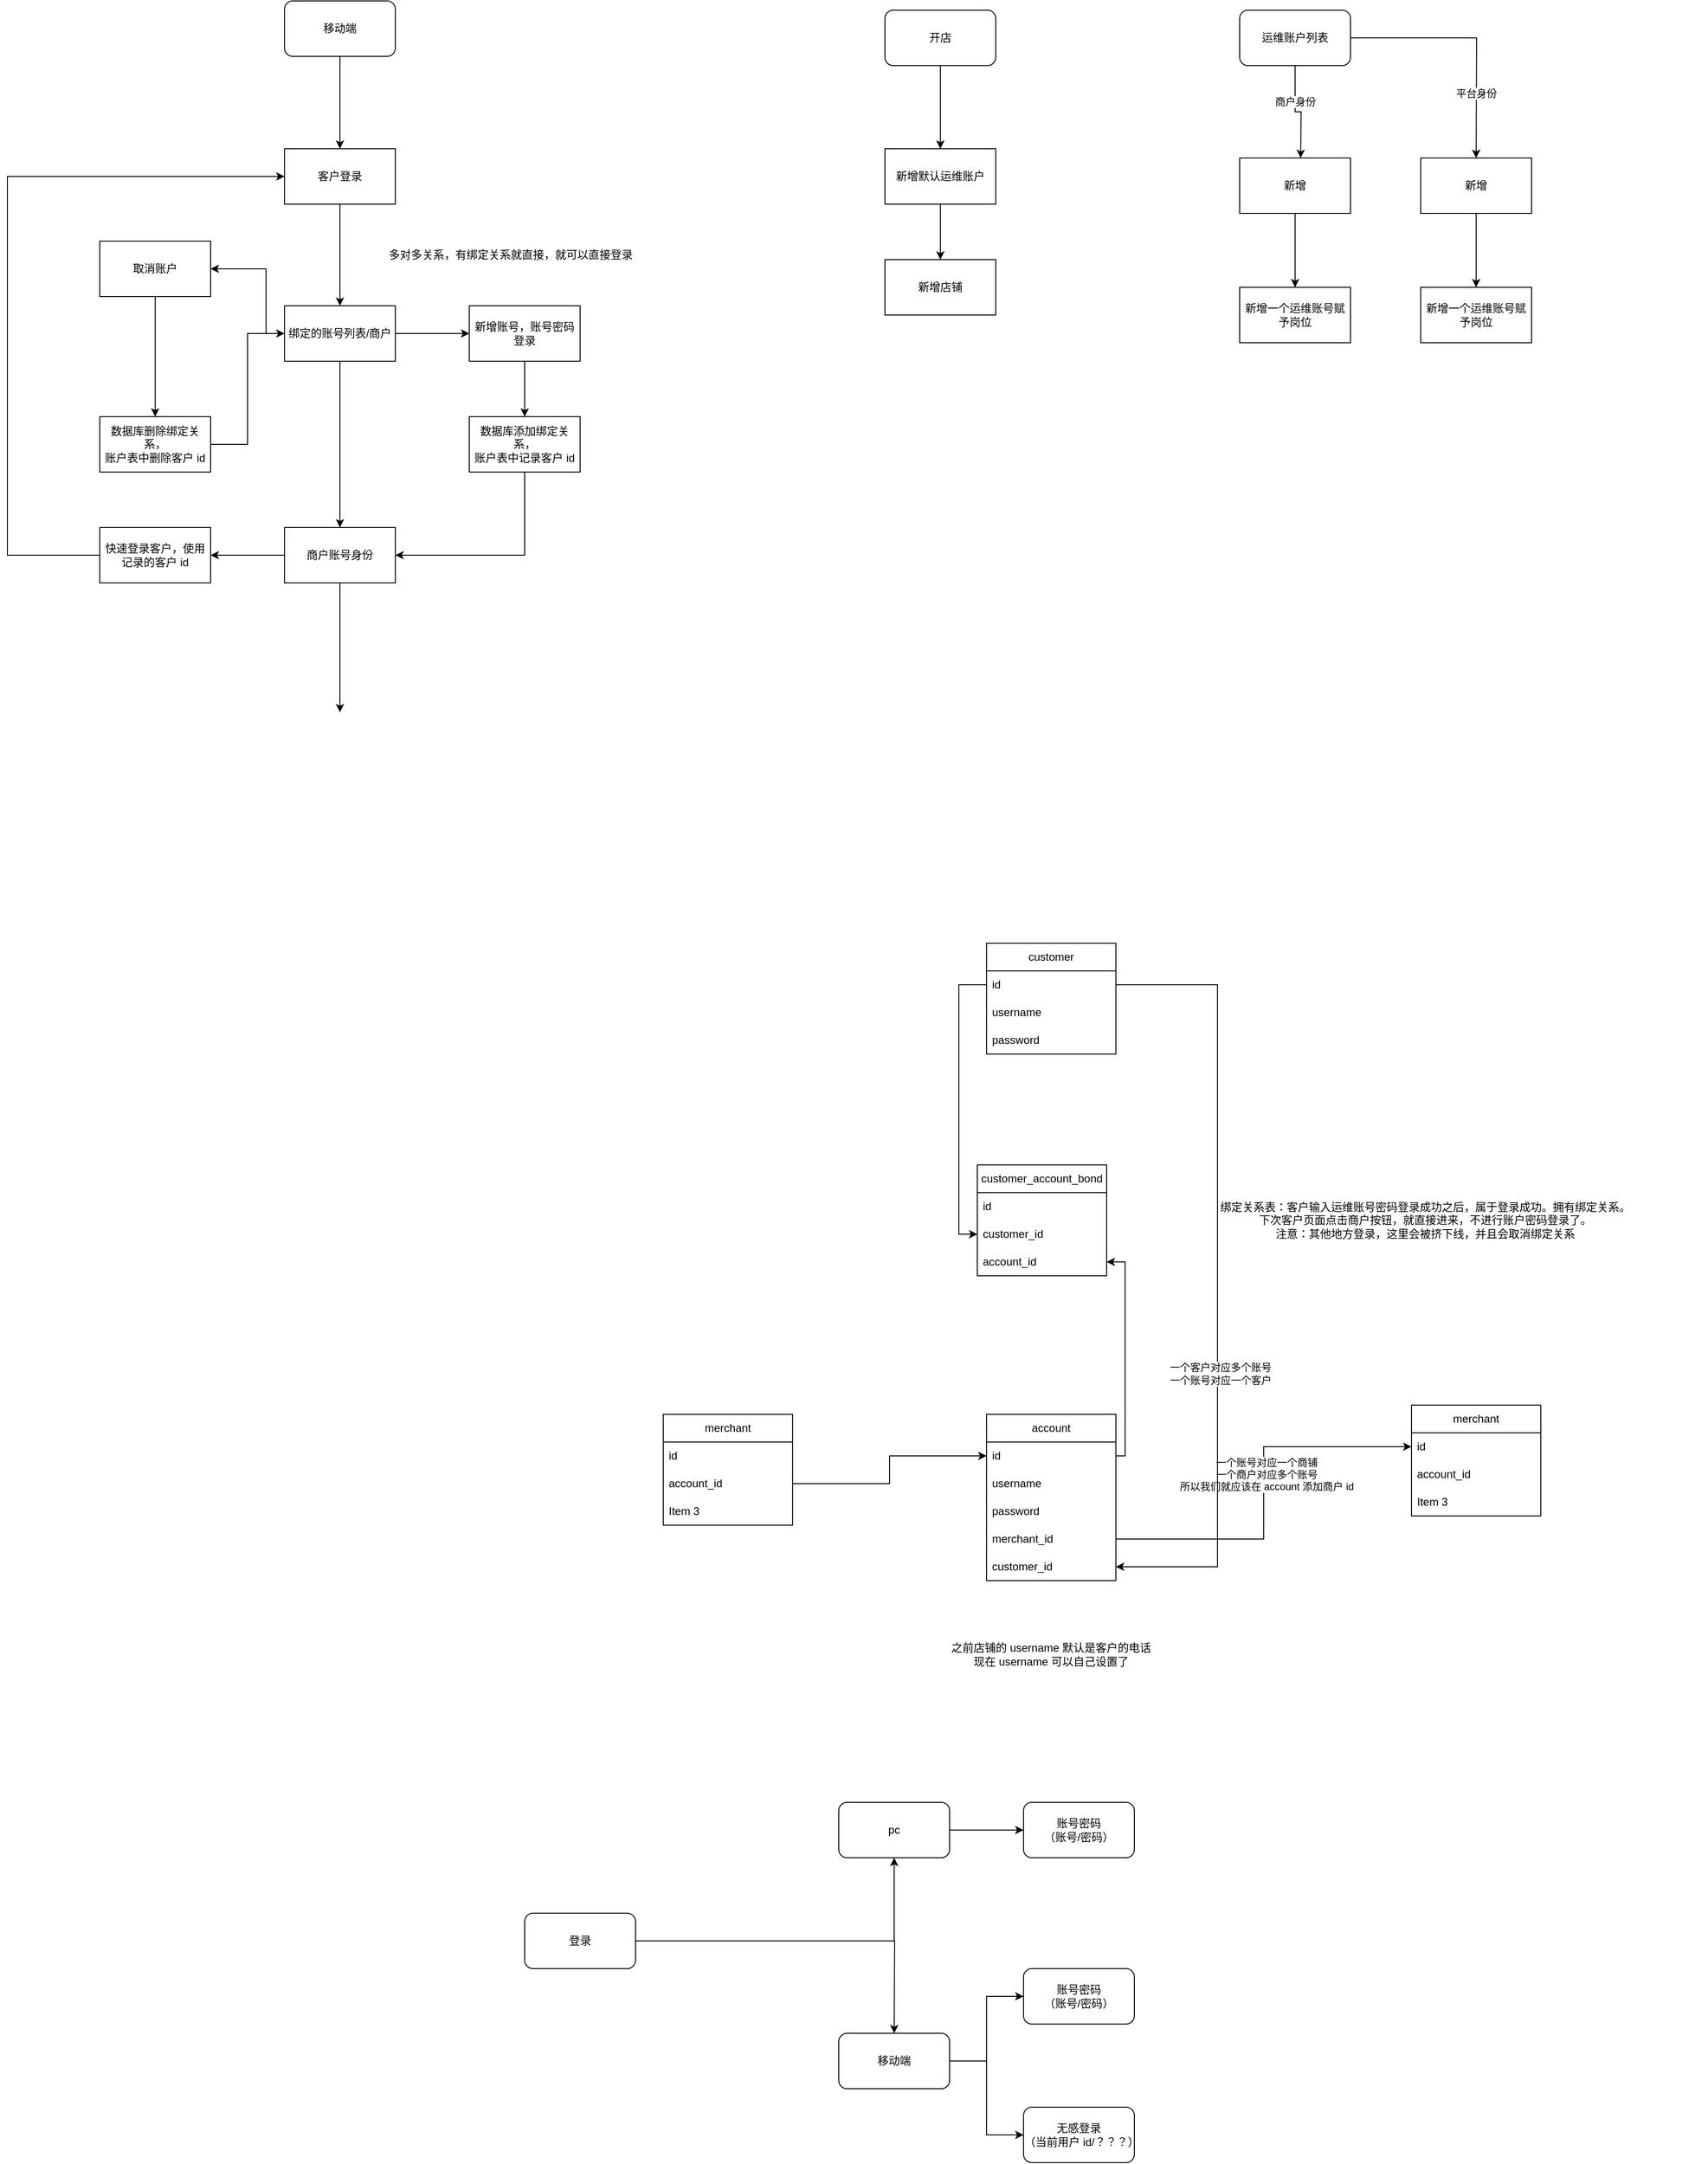 <mxfile version="27.1.5">
  <diagram name="第 1 页" id="qK7xhHb7ay0wdupCDEjq">
    <mxGraphModel dx="3959" dy="1209" grid="1" gridSize="10" guides="1" tooltips="1" connect="1" arrows="1" fold="1" page="1" pageScale="1" pageWidth="827" pageHeight="1169" math="0" shadow="0">
      <root>
        <mxCell id="0" />
        <mxCell id="1" parent="0" />
        <mxCell id="3-55reZfXw2jaAEWjRdC-6" style="edgeStyle=orthogonalEdgeStyle;rounded=0;orthogonalLoop=1;jettySize=auto;html=1;" parent="1" source="3-55reZfXw2jaAEWjRdC-1" edge="1">
          <mxGeometry relative="1" as="geometry">
            <mxPoint x="-560" y="510" as="targetPoint" />
          </mxGeometry>
        </mxCell>
        <mxCell id="3-55reZfXw2jaAEWjRdC-1" value="客户登录" style="rounded=0;whiteSpace=wrap;html=1;" parent="1" vertex="1">
          <mxGeometry x="-620" y="340" width="120" height="60" as="geometry" />
        </mxCell>
        <mxCell id="3-55reZfXw2jaAEWjRdC-5" style="edgeStyle=orthogonalEdgeStyle;rounded=0;orthogonalLoop=1;jettySize=auto;html=1;" parent="1" source="3-55reZfXw2jaAEWjRdC-2" target="3-55reZfXw2jaAEWjRdC-1" edge="1">
          <mxGeometry relative="1" as="geometry" />
        </mxCell>
        <mxCell id="3-55reZfXw2jaAEWjRdC-2" value="移动端" style="rounded=1;whiteSpace=wrap;html=1;" parent="1" vertex="1">
          <mxGeometry x="-620" y="180" width="120" height="60" as="geometry" />
        </mxCell>
        <mxCell id="3-55reZfXw2jaAEWjRdC-75" value="" style="edgeStyle=orthogonalEdgeStyle;rounded=0;orthogonalLoop=1;jettySize=auto;html=1;" parent="1" source="3-55reZfXw2jaAEWjRdC-7" target="3-55reZfXw2jaAEWjRdC-74" edge="1">
          <mxGeometry relative="1" as="geometry" />
        </mxCell>
        <mxCell id="3-55reZfXw2jaAEWjRdC-77" value="" style="edgeStyle=orthogonalEdgeStyle;rounded=0;orthogonalLoop=1;jettySize=auto;html=1;" parent="1" source="3-55reZfXw2jaAEWjRdC-7" target="3-55reZfXw2jaAEWjRdC-76" edge="1">
          <mxGeometry relative="1" as="geometry" />
        </mxCell>
        <mxCell id="3-55reZfXw2jaAEWjRdC-89" value="" style="edgeStyle=orthogonalEdgeStyle;rounded=0;orthogonalLoop=1;jettySize=auto;html=1;" parent="1" source="3-55reZfXw2jaAEWjRdC-7" target="3-55reZfXw2jaAEWjRdC-88" edge="1">
          <mxGeometry relative="1" as="geometry">
            <Array as="points">
              <mxPoint x="-640" y="540" />
              <mxPoint x="-640" y="470" />
            </Array>
          </mxGeometry>
        </mxCell>
        <mxCell id="3-55reZfXw2jaAEWjRdC-7" value="绑定的账号列表/商户" style="rounded=0;whiteSpace=wrap;html=1;" parent="1" vertex="1">
          <mxGeometry x="-620" y="510" width="120" height="60" as="geometry" />
        </mxCell>
        <mxCell id="3-55reZfXw2jaAEWjRdC-14" value="多对多关系，有绑定关系就直接，就可以直接登录" style="text;html=1;align=center;verticalAlign=middle;whiteSpace=wrap;rounded=0;" parent="1" vertex="1">
          <mxGeometry x="-520" y="440" width="290" height="30" as="geometry" />
        </mxCell>
        <mxCell id="3-55reZfXw2jaAEWjRdC-16" style="edgeStyle=orthogonalEdgeStyle;rounded=0;orthogonalLoop=1;jettySize=auto;html=1;" parent="1" source="3-55reZfXw2jaAEWjRdC-15" edge="1">
          <mxGeometry relative="1" as="geometry">
            <mxPoint x="90" y="340" as="targetPoint" />
          </mxGeometry>
        </mxCell>
        <mxCell id="3-55reZfXw2jaAEWjRdC-15" value="开店" style="rounded=1;whiteSpace=wrap;html=1;" parent="1" vertex="1">
          <mxGeometry x="30" y="190" width="120" height="60" as="geometry" />
        </mxCell>
        <mxCell id="3-55reZfXw2jaAEWjRdC-18" style="edgeStyle=orthogonalEdgeStyle;rounded=0;orthogonalLoop=1;jettySize=auto;html=1;" parent="1" source="3-55reZfXw2jaAEWjRdC-17" edge="1">
          <mxGeometry relative="1" as="geometry">
            <mxPoint x="90" y="460" as="targetPoint" />
          </mxGeometry>
        </mxCell>
        <mxCell id="3-55reZfXw2jaAEWjRdC-17" value="新增默认运维账户" style="rounded=0;whiteSpace=wrap;html=1;" parent="1" vertex="1">
          <mxGeometry x="30" y="340" width="120" height="60" as="geometry" />
        </mxCell>
        <mxCell id="3-55reZfXw2jaAEWjRdC-19" value="新增店铺" style="rounded=0;whiteSpace=wrap;html=1;" parent="1" vertex="1">
          <mxGeometry x="30" y="460" width="120" height="60" as="geometry" />
        </mxCell>
        <mxCell id="3-55reZfXw2jaAEWjRdC-21" style="edgeStyle=orthogonalEdgeStyle;rounded=0;orthogonalLoop=1;jettySize=auto;html=1;" parent="1" source="3-55reZfXw2jaAEWjRdC-20" edge="1">
          <mxGeometry relative="1" as="geometry">
            <mxPoint x="480" y="350" as="targetPoint" />
          </mxGeometry>
        </mxCell>
        <mxCell id="3-55reZfXw2jaAEWjRdC-28" value="商户身份" style="edgeLabel;html=1;align=center;verticalAlign=middle;resizable=0;points=[];" parent="3-55reZfXw2jaAEWjRdC-21" vertex="1" connectable="0">
          <mxGeometry x="-0.268" relative="1" as="geometry">
            <mxPoint as="offset" />
          </mxGeometry>
        </mxCell>
        <mxCell id="3-55reZfXw2jaAEWjRdC-23" style="edgeStyle=orthogonalEdgeStyle;rounded=0;orthogonalLoop=1;jettySize=auto;html=1;" parent="1" source="3-55reZfXw2jaAEWjRdC-20" edge="1">
          <mxGeometry relative="1" as="geometry">
            <mxPoint x="670" y="350" as="targetPoint" />
          </mxGeometry>
        </mxCell>
        <mxCell id="3-55reZfXw2jaAEWjRdC-29" value="平台身份" style="edgeLabel;html=1;align=center;verticalAlign=middle;resizable=0;points=[];" parent="3-55reZfXw2jaAEWjRdC-23" vertex="1" connectable="0">
          <mxGeometry x="0.475" y="-1" relative="1" as="geometry">
            <mxPoint as="offset" />
          </mxGeometry>
        </mxCell>
        <mxCell id="3-55reZfXw2jaAEWjRdC-20" value="运维账户列表" style="rounded=1;whiteSpace=wrap;html=1;" parent="1" vertex="1">
          <mxGeometry x="414" y="190" width="120" height="60" as="geometry" />
        </mxCell>
        <mxCell id="3-55reZfXw2jaAEWjRdC-32" value="" style="edgeStyle=orthogonalEdgeStyle;rounded=0;orthogonalLoop=1;jettySize=auto;html=1;" parent="1" source="3-55reZfXw2jaAEWjRdC-22" target="3-55reZfXw2jaAEWjRdC-31" edge="1">
          <mxGeometry relative="1" as="geometry" />
        </mxCell>
        <mxCell id="3-55reZfXw2jaAEWjRdC-22" value="新增" style="rounded=0;whiteSpace=wrap;html=1;" parent="1" vertex="1">
          <mxGeometry x="414" y="350" width="120" height="60" as="geometry" />
        </mxCell>
        <mxCell id="3-55reZfXw2jaAEWjRdC-35" value="" style="edgeStyle=orthogonalEdgeStyle;rounded=0;orthogonalLoop=1;jettySize=auto;html=1;" parent="1" source="3-55reZfXw2jaAEWjRdC-25" target="3-55reZfXw2jaAEWjRdC-34" edge="1">
          <mxGeometry relative="1" as="geometry" />
        </mxCell>
        <mxCell id="3-55reZfXw2jaAEWjRdC-25" value="新增" style="rounded=0;whiteSpace=wrap;html=1;" parent="1" vertex="1">
          <mxGeometry x="610" y="350" width="120" height="60" as="geometry" />
        </mxCell>
        <mxCell id="3-55reZfXw2jaAEWjRdC-31" value="新增一个运维账号赋予岗位" style="whiteSpace=wrap;html=1;rounded=0;" parent="1" vertex="1">
          <mxGeometry x="414" y="490" width="120" height="60" as="geometry" />
        </mxCell>
        <mxCell id="3-55reZfXw2jaAEWjRdC-34" value="新增一个运维账号赋予岗位" style="rounded=0;whiteSpace=wrap;html=1;" parent="1" vertex="1">
          <mxGeometry x="610" y="490" width="120" height="60" as="geometry" />
        </mxCell>
        <mxCell id="3-55reZfXw2jaAEWjRdC-36" value="merchant" style="swimlane;fontStyle=0;childLayout=stackLayout;horizontal=1;startSize=30;horizontalStack=0;resizeParent=1;resizeParentMax=0;resizeLast=0;collapsible=1;marginBottom=0;whiteSpace=wrap;html=1;" parent="1" vertex="1">
          <mxGeometry x="-210" y="1710" width="140" height="120" as="geometry" />
        </mxCell>
        <mxCell id="3-55reZfXw2jaAEWjRdC-37" value="id" style="text;strokeColor=none;fillColor=none;align=left;verticalAlign=middle;spacingLeft=4;spacingRight=4;overflow=hidden;points=[[0,0.5],[1,0.5]];portConstraint=eastwest;rotatable=0;whiteSpace=wrap;html=1;" parent="3-55reZfXw2jaAEWjRdC-36" vertex="1">
          <mxGeometry y="30" width="140" height="30" as="geometry" />
        </mxCell>
        <mxCell id="3-55reZfXw2jaAEWjRdC-38" value="account_id" style="text;strokeColor=none;fillColor=none;align=left;verticalAlign=middle;spacingLeft=4;spacingRight=4;overflow=hidden;points=[[0,0.5],[1,0.5]];portConstraint=eastwest;rotatable=0;whiteSpace=wrap;html=1;" parent="3-55reZfXw2jaAEWjRdC-36" vertex="1">
          <mxGeometry y="60" width="140" height="30" as="geometry" />
        </mxCell>
        <mxCell id="3-55reZfXw2jaAEWjRdC-39" value="Item 3" style="text;strokeColor=none;fillColor=none;align=left;verticalAlign=middle;spacingLeft=4;spacingRight=4;overflow=hidden;points=[[0,0.5],[1,0.5]];portConstraint=eastwest;rotatable=0;whiteSpace=wrap;html=1;" parent="3-55reZfXw2jaAEWjRdC-36" vertex="1">
          <mxGeometry y="90" width="140" height="30" as="geometry" />
        </mxCell>
        <mxCell id="3-55reZfXw2jaAEWjRdC-41" value="account" style="swimlane;fontStyle=0;childLayout=stackLayout;horizontal=1;startSize=30;horizontalStack=0;resizeParent=1;resizeParentMax=0;resizeLast=0;collapsible=1;marginBottom=0;whiteSpace=wrap;html=1;" parent="1" vertex="1">
          <mxGeometry x="140" y="1710" width="140" height="180" as="geometry">
            <mxRectangle x="-100" y="960" width="80" height="30" as="alternateBounds" />
          </mxGeometry>
        </mxCell>
        <mxCell id="3-55reZfXw2jaAEWjRdC-42" value="id" style="text;strokeColor=none;fillColor=none;align=left;verticalAlign=middle;spacingLeft=4;spacingRight=4;overflow=hidden;points=[[0,0.5],[1,0.5]];portConstraint=eastwest;rotatable=0;whiteSpace=wrap;html=1;" parent="3-55reZfXw2jaAEWjRdC-41" vertex="1">
          <mxGeometry y="30" width="140" height="30" as="geometry" />
        </mxCell>
        <mxCell id="3-55reZfXw2jaAEWjRdC-43" value="username" style="text;strokeColor=none;fillColor=none;align=left;verticalAlign=middle;spacingLeft=4;spacingRight=4;overflow=hidden;points=[[0,0.5],[1,0.5]];portConstraint=eastwest;rotatable=0;whiteSpace=wrap;html=1;" parent="3-55reZfXw2jaAEWjRdC-41" vertex="1">
          <mxGeometry y="60" width="140" height="30" as="geometry" />
        </mxCell>
        <mxCell id="3-55reZfXw2jaAEWjRdC-44" value="password" style="text;strokeColor=none;fillColor=none;align=left;verticalAlign=middle;spacingLeft=4;spacingRight=4;overflow=hidden;points=[[0,0.5],[1,0.5]];portConstraint=eastwest;rotatable=0;whiteSpace=wrap;html=1;" parent="3-55reZfXw2jaAEWjRdC-41" vertex="1">
          <mxGeometry y="90" width="140" height="30" as="geometry" />
        </mxCell>
        <mxCell id="3-55reZfXw2jaAEWjRdC-46" value="merchant_id" style="text;strokeColor=none;fillColor=none;align=left;verticalAlign=middle;spacingLeft=4;spacingRight=4;overflow=hidden;points=[[0,0.5],[1,0.5]];portConstraint=eastwest;rotatable=0;whiteSpace=wrap;html=1;" parent="3-55reZfXw2jaAEWjRdC-41" vertex="1">
          <mxGeometry y="120" width="140" height="30" as="geometry" />
        </mxCell>
        <mxCell id="3-55reZfXw2jaAEWjRdC-68" value="customer_id" style="text;strokeColor=none;fillColor=none;align=left;verticalAlign=middle;spacingLeft=4;spacingRight=4;overflow=hidden;points=[[0,0.5],[1,0.5]];portConstraint=eastwest;rotatable=0;whiteSpace=wrap;html=1;" parent="3-55reZfXw2jaAEWjRdC-41" vertex="1">
          <mxGeometry y="150" width="140" height="30" as="geometry" />
        </mxCell>
        <mxCell id="3-55reZfXw2jaAEWjRdC-45" style="edgeStyle=orthogonalEdgeStyle;rounded=0;orthogonalLoop=1;jettySize=auto;html=1;" parent="1" source="3-55reZfXw2jaAEWjRdC-38" target="3-55reZfXw2jaAEWjRdC-42" edge="1">
          <mxGeometry relative="1" as="geometry" />
        </mxCell>
        <mxCell id="3-55reZfXw2jaAEWjRdC-48" value="merchant" style="swimlane;fontStyle=0;childLayout=stackLayout;horizontal=1;startSize=30;horizontalStack=0;resizeParent=1;resizeParentMax=0;resizeLast=0;collapsible=1;marginBottom=0;whiteSpace=wrap;html=1;" parent="1" vertex="1">
          <mxGeometry x="600" y="1700" width="140" height="120" as="geometry" />
        </mxCell>
        <mxCell id="3-55reZfXw2jaAEWjRdC-49" value="id" style="text;strokeColor=none;fillColor=none;align=left;verticalAlign=middle;spacingLeft=4;spacingRight=4;overflow=hidden;points=[[0,0.5],[1,0.5]];portConstraint=eastwest;rotatable=0;whiteSpace=wrap;html=1;" parent="3-55reZfXw2jaAEWjRdC-48" vertex="1">
          <mxGeometry y="30" width="140" height="30" as="geometry" />
        </mxCell>
        <mxCell id="3-55reZfXw2jaAEWjRdC-50" value="account_id" style="text;strokeColor=none;fillColor=none;align=left;verticalAlign=middle;spacingLeft=4;spacingRight=4;overflow=hidden;points=[[0,0.5],[1,0.5]];portConstraint=eastwest;rotatable=0;whiteSpace=wrap;html=1;" parent="3-55reZfXw2jaAEWjRdC-48" vertex="1">
          <mxGeometry y="60" width="140" height="30" as="geometry" />
        </mxCell>
        <mxCell id="3-55reZfXw2jaAEWjRdC-51" value="Item 3" style="text;strokeColor=none;fillColor=none;align=left;verticalAlign=middle;spacingLeft=4;spacingRight=4;overflow=hidden;points=[[0,0.5],[1,0.5]];portConstraint=eastwest;rotatable=0;whiteSpace=wrap;html=1;" parent="3-55reZfXw2jaAEWjRdC-48" vertex="1">
          <mxGeometry y="90" width="140" height="30" as="geometry" />
        </mxCell>
        <mxCell id="3-55reZfXw2jaAEWjRdC-52" style="edgeStyle=orthogonalEdgeStyle;rounded=0;orthogonalLoop=1;jettySize=auto;html=1;entryX=0;entryY=0.5;entryDx=0;entryDy=0;" parent="1" source="3-55reZfXw2jaAEWjRdC-46" target="3-55reZfXw2jaAEWjRdC-49" edge="1">
          <mxGeometry relative="1" as="geometry" />
        </mxCell>
        <mxCell id="3-55reZfXw2jaAEWjRdC-53" value="一个账号对应一个商铺&lt;div&gt;一个商户对应多个账号&lt;/div&gt;&lt;div&gt;所以我们就应该在 account 添加商户 id&lt;/div&gt;" style="edgeLabel;html=1;align=center;verticalAlign=middle;resizable=0;points=[];" parent="3-55reZfXw2jaAEWjRdC-52" vertex="1" connectable="0">
          <mxGeometry x="0.096" y="-3" relative="1" as="geometry">
            <mxPoint as="offset" />
          </mxGeometry>
        </mxCell>
        <mxCell id="3-55reZfXw2jaAEWjRdC-54" value="之前店铺的 username 默认是客户的电话&lt;div&gt;现在 username 可以自己设置了&lt;/div&gt;" style="text;html=1;align=center;verticalAlign=middle;whiteSpace=wrap;rounded=0;" parent="1" vertex="1">
          <mxGeometry x="80" y="1950" width="260" height="40" as="geometry" />
        </mxCell>
        <mxCell id="3-55reZfXw2jaAEWjRdC-55" value="customer" style="swimlane;fontStyle=0;childLayout=stackLayout;horizontal=1;startSize=30;horizontalStack=0;resizeParent=1;resizeParentMax=0;resizeLast=0;collapsible=1;marginBottom=0;whiteSpace=wrap;html=1;" parent="1" vertex="1">
          <mxGeometry x="140" y="1200" width="140" height="120" as="geometry">
            <mxRectangle x="-100" y="960" width="80" height="30" as="alternateBounds" />
          </mxGeometry>
        </mxCell>
        <mxCell id="3-55reZfXw2jaAEWjRdC-56" value="id" style="text;strokeColor=none;fillColor=none;align=left;verticalAlign=middle;spacingLeft=4;spacingRight=4;overflow=hidden;points=[[0,0.5],[1,0.5]];portConstraint=eastwest;rotatable=0;whiteSpace=wrap;html=1;" parent="3-55reZfXw2jaAEWjRdC-55" vertex="1">
          <mxGeometry y="30" width="140" height="30" as="geometry" />
        </mxCell>
        <mxCell id="3-55reZfXw2jaAEWjRdC-57" value="username" style="text;strokeColor=none;fillColor=none;align=left;verticalAlign=middle;spacingLeft=4;spacingRight=4;overflow=hidden;points=[[0,0.5],[1,0.5]];portConstraint=eastwest;rotatable=0;whiteSpace=wrap;html=1;" parent="3-55reZfXw2jaAEWjRdC-55" vertex="1">
          <mxGeometry y="60" width="140" height="30" as="geometry" />
        </mxCell>
        <mxCell id="3-55reZfXw2jaAEWjRdC-58" value="password" style="text;strokeColor=none;fillColor=none;align=left;verticalAlign=middle;spacingLeft=4;spacingRight=4;overflow=hidden;points=[[0,0.5],[1,0.5]];portConstraint=eastwest;rotatable=0;whiteSpace=wrap;html=1;" parent="3-55reZfXw2jaAEWjRdC-55" vertex="1">
          <mxGeometry y="90" width="140" height="30" as="geometry" />
        </mxCell>
        <mxCell id="3-55reZfXw2jaAEWjRdC-60" value="customer_account_bond" style="swimlane;fontStyle=0;childLayout=stackLayout;horizontal=1;startSize=30;horizontalStack=0;resizeParent=1;resizeParentMax=0;resizeLast=0;collapsible=1;marginBottom=0;whiteSpace=wrap;html=1;" parent="1" vertex="1">
          <mxGeometry x="130" y="1440" width="140" height="120" as="geometry">
            <mxRectangle x="-100" y="960" width="80" height="30" as="alternateBounds" />
          </mxGeometry>
        </mxCell>
        <mxCell id="3-55reZfXw2jaAEWjRdC-61" value="id" style="text;strokeColor=none;fillColor=none;align=left;verticalAlign=middle;spacingLeft=4;spacingRight=4;overflow=hidden;points=[[0,0.5],[1,0.5]];portConstraint=eastwest;rotatable=0;whiteSpace=wrap;html=1;" parent="3-55reZfXw2jaAEWjRdC-60" vertex="1">
          <mxGeometry y="30" width="140" height="30" as="geometry" />
        </mxCell>
        <mxCell id="3-55reZfXw2jaAEWjRdC-62" value="customer_id" style="text;strokeColor=none;fillColor=none;align=left;verticalAlign=middle;spacingLeft=4;spacingRight=4;overflow=hidden;points=[[0,0.5],[1,0.5]];portConstraint=eastwest;rotatable=0;whiteSpace=wrap;html=1;" parent="3-55reZfXw2jaAEWjRdC-60" vertex="1">
          <mxGeometry y="60" width="140" height="30" as="geometry" />
        </mxCell>
        <mxCell id="3-55reZfXw2jaAEWjRdC-63" value="account_id" style="text;strokeColor=none;fillColor=none;align=left;verticalAlign=middle;spacingLeft=4;spacingRight=4;overflow=hidden;points=[[0,0.5],[1,0.5]];portConstraint=eastwest;rotatable=0;whiteSpace=wrap;html=1;" parent="3-55reZfXw2jaAEWjRdC-60" vertex="1">
          <mxGeometry y="90" width="140" height="30" as="geometry" />
        </mxCell>
        <mxCell id="3-55reZfXw2jaAEWjRdC-64" value="绑定关系表：客户输入运维账号密码登录成功之后，属于登录成功。拥有绑定关系。&lt;div&gt;下次客户页面点击商户按钮，就直接进来，不进行账户密码登录了。&lt;/div&gt;&lt;div&gt;注意：其他地方登录，这里会被挤下线，并且会取消绑定关系&lt;/div&gt;" style="text;html=1;align=center;verticalAlign=middle;whiteSpace=wrap;rounded=0;" parent="1" vertex="1">
          <mxGeometry x="310" y="1445" width="610" height="110" as="geometry" />
        </mxCell>
        <mxCell id="3-55reZfXw2jaAEWjRdC-66" style="edgeStyle=orthogonalEdgeStyle;rounded=0;orthogonalLoop=1;jettySize=auto;html=1;entryX=0;entryY=0.5;entryDx=0;entryDy=0;" parent="1" source="3-55reZfXw2jaAEWjRdC-56" target="3-55reZfXw2jaAEWjRdC-62" edge="1">
          <mxGeometry relative="1" as="geometry" />
        </mxCell>
        <mxCell id="3-55reZfXw2jaAEWjRdC-67" style="edgeStyle=orthogonalEdgeStyle;rounded=0;orthogonalLoop=1;jettySize=auto;html=1;entryX=1;entryY=0.5;entryDx=0;entryDy=0;" parent="1" source="3-55reZfXw2jaAEWjRdC-42" target="3-55reZfXw2jaAEWjRdC-63" edge="1">
          <mxGeometry relative="1" as="geometry">
            <Array as="points">
              <mxPoint x="290" y="1755" />
              <mxPoint x="290" y="1545" />
            </Array>
          </mxGeometry>
        </mxCell>
        <mxCell id="3-55reZfXw2jaAEWjRdC-71" style="edgeStyle=orthogonalEdgeStyle;rounded=0;orthogonalLoop=1;jettySize=auto;html=1;entryX=1;entryY=0.5;entryDx=0;entryDy=0;" parent="1" source="3-55reZfXw2jaAEWjRdC-56" target="3-55reZfXw2jaAEWjRdC-68" edge="1">
          <mxGeometry relative="1" as="geometry">
            <Array as="points">
              <mxPoint x="390" y="1245" />
              <mxPoint x="390" y="1875" />
            </Array>
          </mxGeometry>
        </mxCell>
        <mxCell id="3-55reZfXw2jaAEWjRdC-72" value="一个客户对应多个账号&lt;div&gt;一个账号对应一个客户&lt;/div&gt;" style="edgeLabel;html=1;align=center;verticalAlign=middle;resizable=0;points=[];" parent="3-55reZfXw2jaAEWjRdC-71" vertex="1" connectable="0">
          <mxGeometry x="0.248" y="3" relative="1" as="geometry">
            <mxPoint as="offset" />
          </mxGeometry>
        </mxCell>
        <mxCell id="3-55reZfXw2jaAEWjRdC-84" value="" style="edgeStyle=orthogonalEdgeStyle;rounded=0;orthogonalLoop=1;jettySize=auto;html=1;" parent="1" source="3-55reZfXw2jaAEWjRdC-74" target="3-55reZfXw2jaAEWjRdC-83" edge="1">
          <mxGeometry relative="1" as="geometry" />
        </mxCell>
        <mxCell id="3-55reZfXw2jaAEWjRdC-93" style="edgeStyle=orthogonalEdgeStyle;rounded=0;orthogonalLoop=1;jettySize=auto;html=1;" parent="1" source="3-55reZfXw2jaAEWjRdC-74" edge="1">
          <mxGeometry relative="1" as="geometry">
            <mxPoint x="-560" y="950" as="targetPoint" />
          </mxGeometry>
        </mxCell>
        <mxCell id="3-55reZfXw2jaAEWjRdC-74" value="商户账号身份" style="whiteSpace=wrap;html=1;rounded=0;" parent="1" vertex="1">
          <mxGeometry x="-620" y="750" width="120" height="60" as="geometry" />
        </mxCell>
        <mxCell id="3-55reZfXw2jaAEWjRdC-80" value="" style="edgeStyle=orthogonalEdgeStyle;rounded=0;orthogonalLoop=1;jettySize=auto;html=1;" parent="1" source="3-55reZfXw2jaAEWjRdC-76" target="3-55reZfXw2jaAEWjRdC-79" edge="1">
          <mxGeometry relative="1" as="geometry" />
        </mxCell>
        <mxCell id="3-55reZfXw2jaAEWjRdC-76" value="新增账号，账号密码登录" style="whiteSpace=wrap;html=1;rounded=0;" parent="1" vertex="1">
          <mxGeometry x="-420" y="510" width="120" height="60" as="geometry" />
        </mxCell>
        <mxCell id="3-55reZfXw2jaAEWjRdC-81" style="edgeStyle=orthogonalEdgeStyle;rounded=0;orthogonalLoop=1;jettySize=auto;html=1;entryX=1;entryY=0.5;entryDx=0;entryDy=0;" parent="1" source="3-55reZfXw2jaAEWjRdC-79" target="3-55reZfXw2jaAEWjRdC-74" edge="1">
          <mxGeometry relative="1" as="geometry">
            <Array as="points">
              <mxPoint x="-360" y="780" />
            </Array>
          </mxGeometry>
        </mxCell>
        <mxCell id="3-55reZfXw2jaAEWjRdC-79" value="数据库添加绑定关系，&lt;div&gt;账户表中记录客户 id&lt;/div&gt;" style="whiteSpace=wrap;html=1;rounded=0;" parent="1" vertex="1">
          <mxGeometry x="-420" y="630" width="120" height="60" as="geometry" />
        </mxCell>
        <mxCell id="3-55reZfXw2jaAEWjRdC-85" style="edgeStyle=orthogonalEdgeStyle;rounded=0;orthogonalLoop=1;jettySize=auto;html=1;entryX=0;entryY=0.5;entryDx=0;entryDy=0;" parent="1" source="3-55reZfXw2jaAEWjRdC-83" target="3-55reZfXw2jaAEWjRdC-1" edge="1">
          <mxGeometry relative="1" as="geometry">
            <Array as="points">
              <mxPoint x="-920" y="780" />
              <mxPoint x="-920" y="370" />
            </Array>
          </mxGeometry>
        </mxCell>
        <mxCell id="3-55reZfXw2jaAEWjRdC-83" value="快速登录客户，使用记录的客户 id" style="whiteSpace=wrap;html=1;rounded=0;" parent="1" vertex="1">
          <mxGeometry x="-820" y="750" width="120" height="60" as="geometry" />
        </mxCell>
        <mxCell id="3-55reZfXw2jaAEWjRdC-90" style="edgeStyle=orthogonalEdgeStyle;rounded=0;orthogonalLoop=1;jettySize=auto;html=1;" parent="1" source="3-55reZfXw2jaAEWjRdC-88" edge="1">
          <mxGeometry relative="1" as="geometry">
            <mxPoint x="-760" y="630" as="targetPoint" />
          </mxGeometry>
        </mxCell>
        <mxCell id="3-55reZfXw2jaAEWjRdC-88" value="取消账户" style="whiteSpace=wrap;html=1;rounded=0;" parent="1" vertex="1">
          <mxGeometry x="-820" y="440" width="120" height="60" as="geometry" />
        </mxCell>
        <mxCell id="3-55reZfXw2jaAEWjRdC-92" style="edgeStyle=orthogonalEdgeStyle;rounded=0;orthogonalLoop=1;jettySize=auto;html=1;entryX=0;entryY=0.5;entryDx=0;entryDy=0;" parent="1" source="3-55reZfXw2jaAEWjRdC-91" target="3-55reZfXw2jaAEWjRdC-7" edge="1">
          <mxGeometry relative="1" as="geometry" />
        </mxCell>
        <mxCell id="3-55reZfXw2jaAEWjRdC-91" value="数据库删除绑定关系，&lt;div&gt;账户表中删除客户 id&lt;/div&gt;" style="whiteSpace=wrap;html=1;rounded=0;" parent="1" vertex="1">
          <mxGeometry x="-820" y="630" width="120" height="60" as="geometry" />
        </mxCell>
        <mxCell id="bl5rX0ZxFLSlVwZk4xWC-3" value="" style="edgeStyle=orthogonalEdgeStyle;rounded=0;orthogonalLoop=1;jettySize=auto;html=1;" edge="1" parent="1" source="bl5rX0ZxFLSlVwZk4xWC-1" target="bl5rX0ZxFLSlVwZk4xWC-2">
          <mxGeometry relative="1" as="geometry" />
        </mxCell>
        <mxCell id="bl5rX0ZxFLSlVwZk4xWC-4" style="edgeStyle=orthogonalEdgeStyle;rounded=0;orthogonalLoop=1;jettySize=auto;html=1;" edge="1" parent="1" source="bl5rX0ZxFLSlVwZk4xWC-1">
          <mxGeometry relative="1" as="geometry">
            <mxPoint x="40" y="2380" as="targetPoint" />
          </mxGeometry>
        </mxCell>
        <mxCell id="bl5rX0ZxFLSlVwZk4xWC-1" value="登录" style="rounded=1;whiteSpace=wrap;html=1;" vertex="1" parent="1">
          <mxGeometry x="-360" y="2250" width="120" height="60" as="geometry" />
        </mxCell>
        <mxCell id="bl5rX0ZxFLSlVwZk4xWC-8" value="" style="edgeStyle=orthogonalEdgeStyle;rounded=0;orthogonalLoop=1;jettySize=auto;html=1;" edge="1" parent="1" source="bl5rX0ZxFLSlVwZk4xWC-2" target="bl5rX0ZxFLSlVwZk4xWC-7">
          <mxGeometry relative="1" as="geometry" />
        </mxCell>
        <mxCell id="bl5rX0ZxFLSlVwZk4xWC-2" value="pc" style="whiteSpace=wrap;html=1;rounded=1;" vertex="1" parent="1">
          <mxGeometry x="-20" y="2130" width="120" height="60" as="geometry" />
        </mxCell>
        <mxCell id="bl5rX0ZxFLSlVwZk4xWC-11" value="" style="edgeStyle=orthogonalEdgeStyle;rounded=0;orthogonalLoop=1;jettySize=auto;html=1;" edge="1" parent="1" source="bl5rX0ZxFLSlVwZk4xWC-5" target="bl5rX0ZxFLSlVwZk4xWC-10">
          <mxGeometry relative="1" as="geometry">
            <Array as="points">
              <mxPoint x="140" y="2410" />
              <mxPoint x="140" y="2340" />
            </Array>
          </mxGeometry>
        </mxCell>
        <mxCell id="bl5rX0ZxFLSlVwZk4xWC-14" value="" style="edgeStyle=orthogonalEdgeStyle;rounded=0;orthogonalLoop=1;jettySize=auto;html=1;" edge="1" parent="1" source="bl5rX0ZxFLSlVwZk4xWC-5" target="bl5rX0ZxFLSlVwZk4xWC-13">
          <mxGeometry relative="1" as="geometry">
            <Array as="points">
              <mxPoint x="140" y="2410" />
              <mxPoint x="140" y="2490" />
            </Array>
          </mxGeometry>
        </mxCell>
        <mxCell id="bl5rX0ZxFLSlVwZk4xWC-5" value="移动端" style="whiteSpace=wrap;html=1;rounded=1;" vertex="1" parent="1">
          <mxGeometry x="-20" y="2380" width="120" height="60" as="geometry" />
        </mxCell>
        <mxCell id="bl5rX0ZxFLSlVwZk4xWC-7" value="账号密码&lt;div&gt;（账号/密码）&lt;/div&gt;" style="whiteSpace=wrap;html=1;rounded=1;" vertex="1" parent="1">
          <mxGeometry x="180" y="2130" width="120" height="60" as="geometry" />
        </mxCell>
        <mxCell id="bl5rX0ZxFLSlVwZk4xWC-10" value="账号密码&lt;div&gt;（账号/密码）&lt;/div&gt;" style="whiteSpace=wrap;html=1;rounded=1;" vertex="1" parent="1">
          <mxGeometry x="180" y="2310" width="120" height="60" as="geometry" />
        </mxCell>
        <mxCell id="bl5rX0ZxFLSlVwZk4xWC-13" value="无感登录&lt;div&gt;（当前用户 id/？？？）&lt;/div&gt;" style="whiteSpace=wrap;html=1;rounded=1;" vertex="1" parent="1">
          <mxGeometry x="180" y="2460" width="120" height="60" as="geometry" />
        </mxCell>
      </root>
    </mxGraphModel>
  </diagram>
</mxfile>
